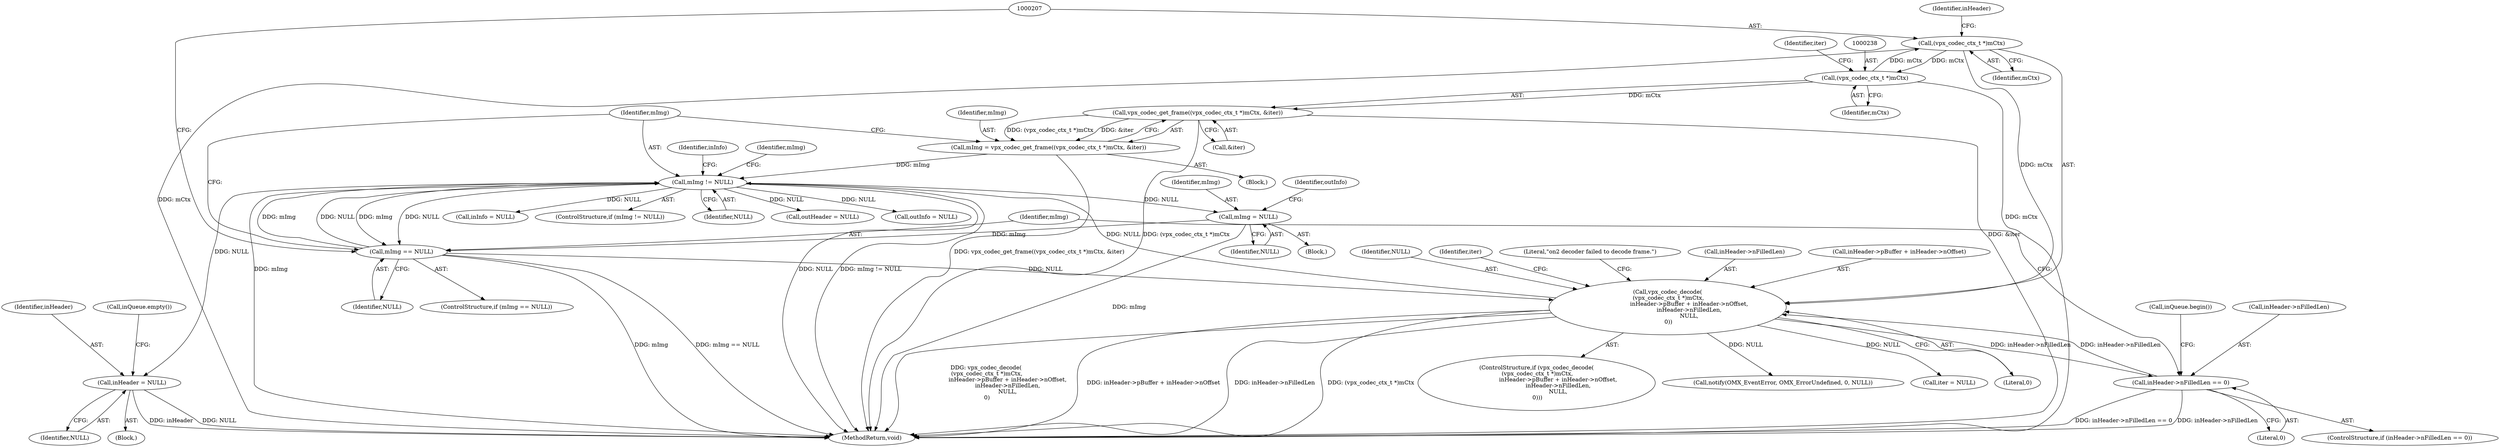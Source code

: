 digraph "0_Android_5a6788730acfc6fd8f4a6ef89d2c376572a26b55@pointer" {
"1000406" [label="(Call,inHeader = NULL)"];
"1000243" [label="(Call,mImg != NULL)"];
"1000200" [label="(Call,mImg == NULL)"];
"1000376" [label="(Call,mImg = NULL)"];
"1000234" [label="(Call,mImg = vpx_codec_get_frame((vpx_codec_ctx_t *)mCtx, &iter))"];
"1000236" [label="(Call,vpx_codec_get_frame((vpx_codec_ctx_t *)mCtx, &iter))"];
"1000237" [label="(Call,(vpx_codec_ctx_t *)mCtx)"];
"1000206" [label="(Call,(vpx_codec_ctx_t *)mCtx)"];
"1000205" [label="(Call,vpx_codec_decode(\n (vpx_codec_ctx_t *)mCtx,\n                        inHeader->pBuffer + inHeader->nOffset,\n                        inHeader->nFilledLen,\n                        NULL,\n 0))"];
"1000164" [label="(Call,inHeader->nFilledLen == 0)"];
"1000204" [label="(ControlStructure,if (vpx_codec_decode(\n (vpx_codec_ctx_t *)mCtx,\n                        inHeader->pBuffer + inHeader->nOffset,\n                        inHeader->nFilledLen,\n                        NULL,\n 0)))"];
"1000234" [label="(Call,mImg = vpx_codec_get_frame((vpx_codec_ctx_t *)mCtx, &iter))"];
"1000171" [label="(Call,inQueue.begin())"];
"1000201" [label="(Identifier,mImg)"];
"1000211" [label="(Identifier,inHeader)"];
"1000202" [label="(Identifier,NULL)"];
"1000219" [label="(Identifier,NULL)"];
"1000401" [label="(Call,inInfo = NULL)"];
"1000208" [label="(Identifier,mCtx)"];
"1000165" [label="(Call,inHeader->nFilledLen)"];
"1000164" [label="(Call,inHeader->nFilledLen == 0)"];
"1000224" [label="(Call,notify(OMX_EventError, OMX_ErrorUndefined, 0, NULL))"];
"1000127" [label="(Call,inQueue.empty())"];
"1000241" [label="(Identifier,iter)"];
"1000232" [label="(Identifier,iter)"];
"1000408" [label="(Identifier,NULL)"];
"1000243" [label="(Call,mImg != NULL)"];
"1000406" [label="(Call,inHeader = NULL)"];
"1000396" [label="(Identifier,inInfo)"];
"1000231" [label="(Call,iter = NULL)"];
"1000223" [label="(Literal,\"on2 decoder failed to decode frame.\")"];
"1000216" [label="(Call,inHeader->nFilledLen)"];
"1000242" [label="(ControlStructure,if (mImg != NULL))"];
"1000163" [label="(ControlStructure,if (inHeader->nFilledLen == 0))"];
"1000245" [label="(Identifier,NULL)"];
"1000407" [label="(Identifier,inHeader)"];
"1000391" [label="(Call,outHeader = NULL)"];
"1000249" [label="(Identifier,mImg)"];
"1000377" [label="(Identifier,mImg)"];
"1000168" [label="(Literal,0)"];
"1000378" [label="(Identifier,NULL)"];
"1000200" [label="(Call,mImg == NULL)"];
"1000220" [label="(Literal,0)"];
"1000199" [label="(ControlStructure,if (mImg == NULL))"];
"1000376" [label="(Call,mImg = NULL)"];
"1000237" [label="(Call,(vpx_codec_ctx_t *)mCtx)"];
"1000209" [label="(Call,inHeader->pBuffer + inHeader->nOffset)"];
"1000246" [label="(Block,)"];
"1000381" [label="(Identifier,outInfo)"];
"1000386" [label="(Call,outInfo = NULL)"];
"1000240" [label="(Call,&iter)"];
"1000206" [label="(Call,(vpx_codec_ctx_t *)mCtx)"];
"1000236" [label="(Call,vpx_codec_get_frame((vpx_codec_ctx_t *)mCtx, &iter))"];
"1000244" [label="(Identifier,mImg)"];
"1000205" [label="(Call,vpx_codec_decode(\n (vpx_codec_ctx_t *)mCtx,\n                        inHeader->pBuffer + inHeader->nOffset,\n                        inHeader->nFilledLen,\n                        NULL,\n 0))"];
"1000409" [label="(MethodReturn,void)"];
"1000203" [label="(Block,)"];
"1000235" [label="(Identifier,mImg)"];
"1000239" [label="(Identifier,mCtx)"];
"1000130" [label="(Block,)"];
"1000406" -> "1000130"  [label="AST: "];
"1000406" -> "1000408"  [label="CFG: "];
"1000407" -> "1000406"  [label="AST: "];
"1000408" -> "1000406"  [label="AST: "];
"1000127" -> "1000406"  [label="CFG: "];
"1000406" -> "1000409"  [label="DDG: inHeader"];
"1000406" -> "1000409"  [label="DDG: NULL"];
"1000243" -> "1000406"  [label="DDG: NULL"];
"1000243" -> "1000242"  [label="AST: "];
"1000243" -> "1000245"  [label="CFG: "];
"1000244" -> "1000243"  [label="AST: "];
"1000245" -> "1000243"  [label="AST: "];
"1000249" -> "1000243"  [label="CFG: "];
"1000396" -> "1000243"  [label="CFG: "];
"1000243" -> "1000409"  [label="DDG: mImg"];
"1000243" -> "1000409"  [label="DDG: NULL"];
"1000243" -> "1000409"  [label="DDG: mImg != NULL"];
"1000243" -> "1000200"  [label="DDG: mImg"];
"1000243" -> "1000200"  [label="DDG: NULL"];
"1000200" -> "1000243"  [label="DDG: mImg"];
"1000200" -> "1000243"  [label="DDG: NULL"];
"1000234" -> "1000243"  [label="DDG: mImg"];
"1000205" -> "1000243"  [label="DDG: NULL"];
"1000243" -> "1000376"  [label="DDG: NULL"];
"1000243" -> "1000386"  [label="DDG: NULL"];
"1000243" -> "1000391"  [label="DDG: NULL"];
"1000243" -> "1000401"  [label="DDG: NULL"];
"1000200" -> "1000199"  [label="AST: "];
"1000200" -> "1000202"  [label="CFG: "];
"1000201" -> "1000200"  [label="AST: "];
"1000202" -> "1000200"  [label="AST: "];
"1000207" -> "1000200"  [label="CFG: "];
"1000244" -> "1000200"  [label="CFG: "];
"1000200" -> "1000409"  [label="DDG: mImg"];
"1000200" -> "1000409"  [label="DDG: mImg == NULL"];
"1000376" -> "1000200"  [label="DDG: mImg"];
"1000200" -> "1000205"  [label="DDG: NULL"];
"1000376" -> "1000246"  [label="AST: "];
"1000376" -> "1000378"  [label="CFG: "];
"1000377" -> "1000376"  [label="AST: "];
"1000378" -> "1000376"  [label="AST: "];
"1000381" -> "1000376"  [label="CFG: "];
"1000376" -> "1000409"  [label="DDG: mImg"];
"1000234" -> "1000203"  [label="AST: "];
"1000234" -> "1000236"  [label="CFG: "];
"1000235" -> "1000234"  [label="AST: "];
"1000236" -> "1000234"  [label="AST: "];
"1000244" -> "1000234"  [label="CFG: "];
"1000234" -> "1000409"  [label="DDG: vpx_codec_get_frame((vpx_codec_ctx_t *)mCtx, &iter)"];
"1000236" -> "1000234"  [label="DDG: (vpx_codec_ctx_t *)mCtx"];
"1000236" -> "1000234"  [label="DDG: &iter"];
"1000236" -> "1000240"  [label="CFG: "];
"1000237" -> "1000236"  [label="AST: "];
"1000240" -> "1000236"  [label="AST: "];
"1000236" -> "1000409"  [label="DDG: (vpx_codec_ctx_t *)mCtx"];
"1000236" -> "1000409"  [label="DDG: &iter"];
"1000237" -> "1000236"  [label="DDG: mCtx"];
"1000237" -> "1000239"  [label="CFG: "];
"1000238" -> "1000237"  [label="AST: "];
"1000239" -> "1000237"  [label="AST: "];
"1000241" -> "1000237"  [label="CFG: "];
"1000237" -> "1000409"  [label="DDG: mCtx"];
"1000237" -> "1000206"  [label="DDG: mCtx"];
"1000206" -> "1000237"  [label="DDG: mCtx"];
"1000206" -> "1000205"  [label="AST: "];
"1000206" -> "1000208"  [label="CFG: "];
"1000207" -> "1000206"  [label="AST: "];
"1000208" -> "1000206"  [label="AST: "];
"1000211" -> "1000206"  [label="CFG: "];
"1000206" -> "1000409"  [label="DDG: mCtx"];
"1000206" -> "1000205"  [label="DDG: mCtx"];
"1000205" -> "1000204"  [label="AST: "];
"1000205" -> "1000220"  [label="CFG: "];
"1000209" -> "1000205"  [label="AST: "];
"1000216" -> "1000205"  [label="AST: "];
"1000219" -> "1000205"  [label="AST: "];
"1000220" -> "1000205"  [label="AST: "];
"1000223" -> "1000205"  [label="CFG: "];
"1000232" -> "1000205"  [label="CFG: "];
"1000205" -> "1000409"  [label="DDG: inHeader->pBuffer + inHeader->nOffset"];
"1000205" -> "1000409"  [label="DDG: inHeader->nFilledLen"];
"1000205" -> "1000409"  [label="DDG: (vpx_codec_ctx_t *)mCtx"];
"1000205" -> "1000409"  [label="DDG: vpx_codec_decode(\n (vpx_codec_ctx_t *)mCtx,\n                        inHeader->pBuffer + inHeader->nOffset,\n                        inHeader->nFilledLen,\n                        NULL,\n 0)"];
"1000205" -> "1000164"  [label="DDG: inHeader->nFilledLen"];
"1000164" -> "1000205"  [label="DDG: inHeader->nFilledLen"];
"1000205" -> "1000224"  [label="DDG: NULL"];
"1000205" -> "1000231"  [label="DDG: NULL"];
"1000164" -> "1000163"  [label="AST: "];
"1000164" -> "1000168"  [label="CFG: "];
"1000165" -> "1000164"  [label="AST: "];
"1000168" -> "1000164"  [label="AST: "];
"1000171" -> "1000164"  [label="CFG: "];
"1000201" -> "1000164"  [label="CFG: "];
"1000164" -> "1000409"  [label="DDG: inHeader->nFilledLen == 0"];
"1000164" -> "1000409"  [label="DDG: inHeader->nFilledLen"];
}
